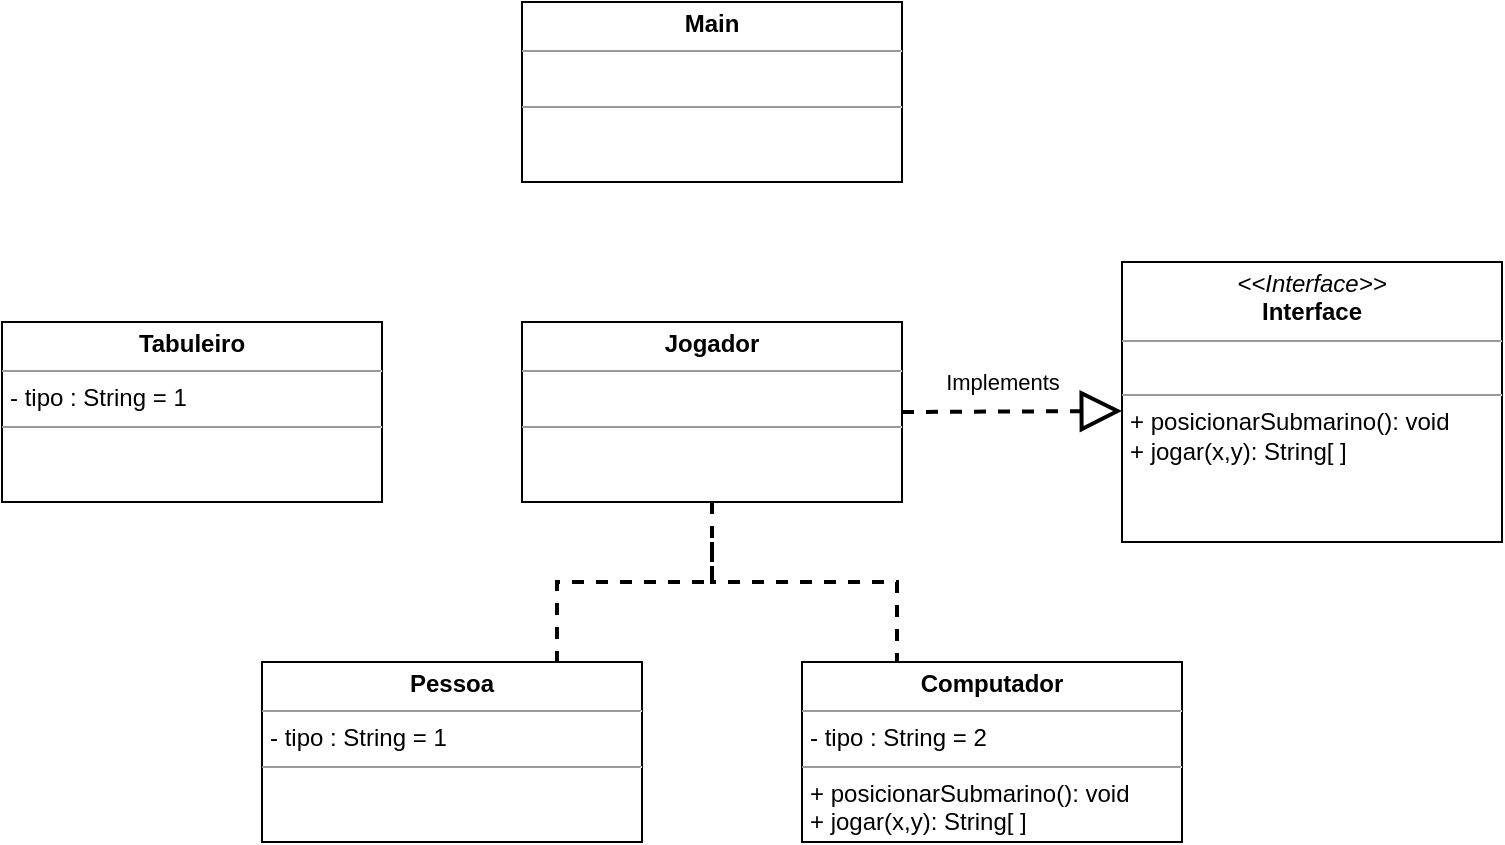 <mxfile version="15.9.6" type="github">
  <diagram id="aanmfdIAgMKwkn1xXPjO" name="Page-1">
    <mxGraphModel dx="868" dy="493" grid="1" gridSize="10" guides="1" tooltips="1" connect="1" arrows="1" fold="1" page="1" pageScale="1" pageWidth="827" pageHeight="1169" math="0" shadow="0">
      <root>
        <mxCell id="0" />
        <mxCell id="1" parent="0" />
        <mxCell id="dYewhxI3ULqkxug964CD-5" value="&lt;p style=&quot;margin: 0px ; margin-top: 4px ; text-align: center&quot;&gt;&lt;b&gt;Jogador&lt;/b&gt;&lt;/p&gt;&lt;hr size=&quot;1&quot;&gt;&lt;p style=&quot;margin: 0px ; margin-left: 4px&quot;&gt;&lt;br&gt;&lt;/p&gt;&lt;hr size=&quot;1&quot;&gt;&lt;p style=&quot;margin: 0px ; margin-left: 4px&quot;&gt;&lt;br&gt;&lt;/p&gt;" style="verticalAlign=top;align=left;overflow=fill;fontSize=12;fontFamily=Helvetica;html=1;" vertex="1" parent="1">
          <mxGeometry x="300" y="180" width="190" height="90" as="geometry" />
        </mxCell>
        <mxCell id="dYewhxI3ULqkxug964CD-6" value="&lt;p style=&quot;margin: 0px ; margin-top: 4px ; text-align: center&quot;&gt;&lt;i&gt;&amp;lt;&amp;lt;Interface&amp;gt;&amp;gt;&lt;/i&gt;&lt;br&gt;&lt;b&gt;Interface&lt;/b&gt;&lt;/p&gt;&lt;hr size=&quot;1&quot;&gt;&lt;p style=&quot;margin: 0px ; margin-left: 4px&quot;&gt;&lt;br&gt;&lt;/p&gt;&lt;hr size=&quot;1&quot;&gt;&lt;p style=&quot;margin: 0px 0px 0px 4px&quot;&gt;+ posicionarSubmarino(): void&lt;/p&gt;&lt;p style=&quot;margin: 0px 0px 0px 4px&quot;&gt;+ jogar(x,y): String[ ]&lt;/p&gt;" style="verticalAlign=top;align=left;overflow=fill;fontSize=12;fontFamily=Helvetica;html=1;" vertex="1" parent="1">
          <mxGeometry x="600" y="150" width="190" height="140" as="geometry" />
        </mxCell>
        <mxCell id="dYewhxI3ULqkxug964CD-12" value="&lt;p style=&quot;margin: 0px ; margin-top: 4px ; text-align: center&quot;&gt;&lt;b&gt;Pessoa&lt;/b&gt;&lt;/p&gt;&lt;hr size=&quot;1&quot;&gt;&lt;p style=&quot;margin: 0px ; margin-left: 4px&quot;&gt;- tipo : String = 1&lt;/p&gt;&lt;hr size=&quot;1&quot;&gt;&lt;p style=&quot;margin: 0px ; margin-left: 4px&quot;&gt;&lt;br&gt;&lt;/p&gt;" style="verticalAlign=top;align=left;overflow=fill;fontSize=12;fontFamily=Helvetica;html=1;" vertex="1" parent="1">
          <mxGeometry x="170" y="350" width="190" height="90" as="geometry" />
        </mxCell>
        <mxCell id="dYewhxI3ULqkxug964CD-13" value="&lt;p style=&quot;margin: 0px ; margin-top: 4px ; text-align: center&quot;&gt;&lt;b&gt;Computador&lt;/b&gt;&lt;/p&gt;&lt;hr size=&quot;1&quot;&gt;&lt;p style=&quot;margin: 0px ; margin-left: 4px&quot;&gt;- tipo : String = 2&lt;/p&gt;&lt;hr size=&quot;1&quot;&gt;&lt;p style=&quot;margin: 0px ; margin-left: 4px&quot;&gt;+ posicionarSubmarino(): void&lt;/p&gt;&lt;p style=&quot;margin: 0px ; margin-left: 4px&quot;&gt;+ jogar(x,y): String[ ]&lt;/p&gt;" style="verticalAlign=top;align=left;overflow=fill;fontSize=12;fontFamily=Helvetica;html=1;" vertex="1" parent="1">
          <mxGeometry x="440" y="350" width="190" height="90" as="geometry" />
        </mxCell>
        <mxCell id="dYewhxI3ULqkxug964CD-17" value="" style="endArrow=none;html=1;edgeStyle=orthogonalEdgeStyle;rounded=0;dashed=1;strokeWidth=2;entryX=0.25;entryY=0;entryDx=0;entryDy=0;exitX=0.5;exitY=1;exitDx=0;exitDy=0;" edge="1" parent="1" source="dYewhxI3ULqkxug964CD-5" target="dYewhxI3ULqkxug964CD-13">
          <mxGeometry relative="1" as="geometry">
            <mxPoint x="320" y="310" as="sourcePoint" />
            <mxPoint x="480" y="310" as="targetPoint" />
          </mxGeometry>
        </mxCell>
        <mxCell id="dYewhxI3ULqkxug964CD-23" value="" style="endArrow=none;html=1;edgeStyle=orthogonalEdgeStyle;rounded=0;dashed=1;strokeWidth=2;entryX=0.75;entryY=0;entryDx=0;entryDy=0;" edge="1" parent="1">
          <mxGeometry relative="1" as="geometry">
            <mxPoint x="395" y="290" as="sourcePoint" />
            <mxPoint x="317.5" y="350" as="targetPoint" />
            <Array as="points">
              <mxPoint x="395" y="310" />
              <mxPoint x="318" y="310" />
            </Array>
          </mxGeometry>
        </mxCell>
        <mxCell id="dYewhxI3ULqkxug964CD-26" value="&lt;p style=&quot;margin: 0px ; margin-top: 4px ; text-align: center&quot;&gt;&lt;b&gt;Main&lt;/b&gt;&lt;/p&gt;&lt;hr size=&quot;1&quot;&gt;&lt;p style=&quot;margin: 0px ; margin-left: 4px&quot;&gt;&lt;br&gt;&lt;/p&gt;&lt;hr size=&quot;1&quot;&gt;&lt;p style=&quot;margin: 0px ; margin-left: 4px&quot;&gt;&lt;br&gt;&lt;/p&gt;" style="verticalAlign=top;align=left;overflow=fill;fontSize=12;fontFamily=Helvetica;html=1;" vertex="1" parent="1">
          <mxGeometry x="300" y="20" width="190" height="90" as="geometry" />
        </mxCell>
        <mxCell id="dYewhxI3ULqkxug964CD-27" value="Implements" style="endArrow=block;endSize=16;endFill=0;html=1;rounded=0;dashed=1;strokeWidth=2;" edge="1" parent="1">
          <mxGeometry x="-0.09" y="15" width="160" relative="1" as="geometry">
            <mxPoint x="490" y="225" as="sourcePoint" />
            <mxPoint x="600" y="224.5" as="targetPoint" />
            <mxPoint as="offset" />
          </mxGeometry>
        </mxCell>
        <mxCell id="dYewhxI3ULqkxug964CD-28" value="&lt;p style=&quot;margin: 0px ; margin-top: 4px ; text-align: center&quot;&gt;&lt;b&gt;Tabuleiro&lt;/b&gt;&lt;/p&gt;&lt;hr size=&quot;1&quot;&gt;&lt;p style=&quot;margin: 0px ; margin-left: 4px&quot;&gt;- tipo : String = 1&lt;/p&gt;&lt;hr size=&quot;1&quot;&gt;&lt;p style=&quot;margin: 0px ; margin-left: 4px&quot;&gt;&lt;br&gt;&lt;/p&gt;" style="verticalAlign=top;align=left;overflow=fill;fontSize=12;fontFamily=Helvetica;html=1;" vertex="1" parent="1">
          <mxGeometry x="40" y="180" width="190" height="90" as="geometry" />
        </mxCell>
      </root>
    </mxGraphModel>
  </diagram>
</mxfile>
